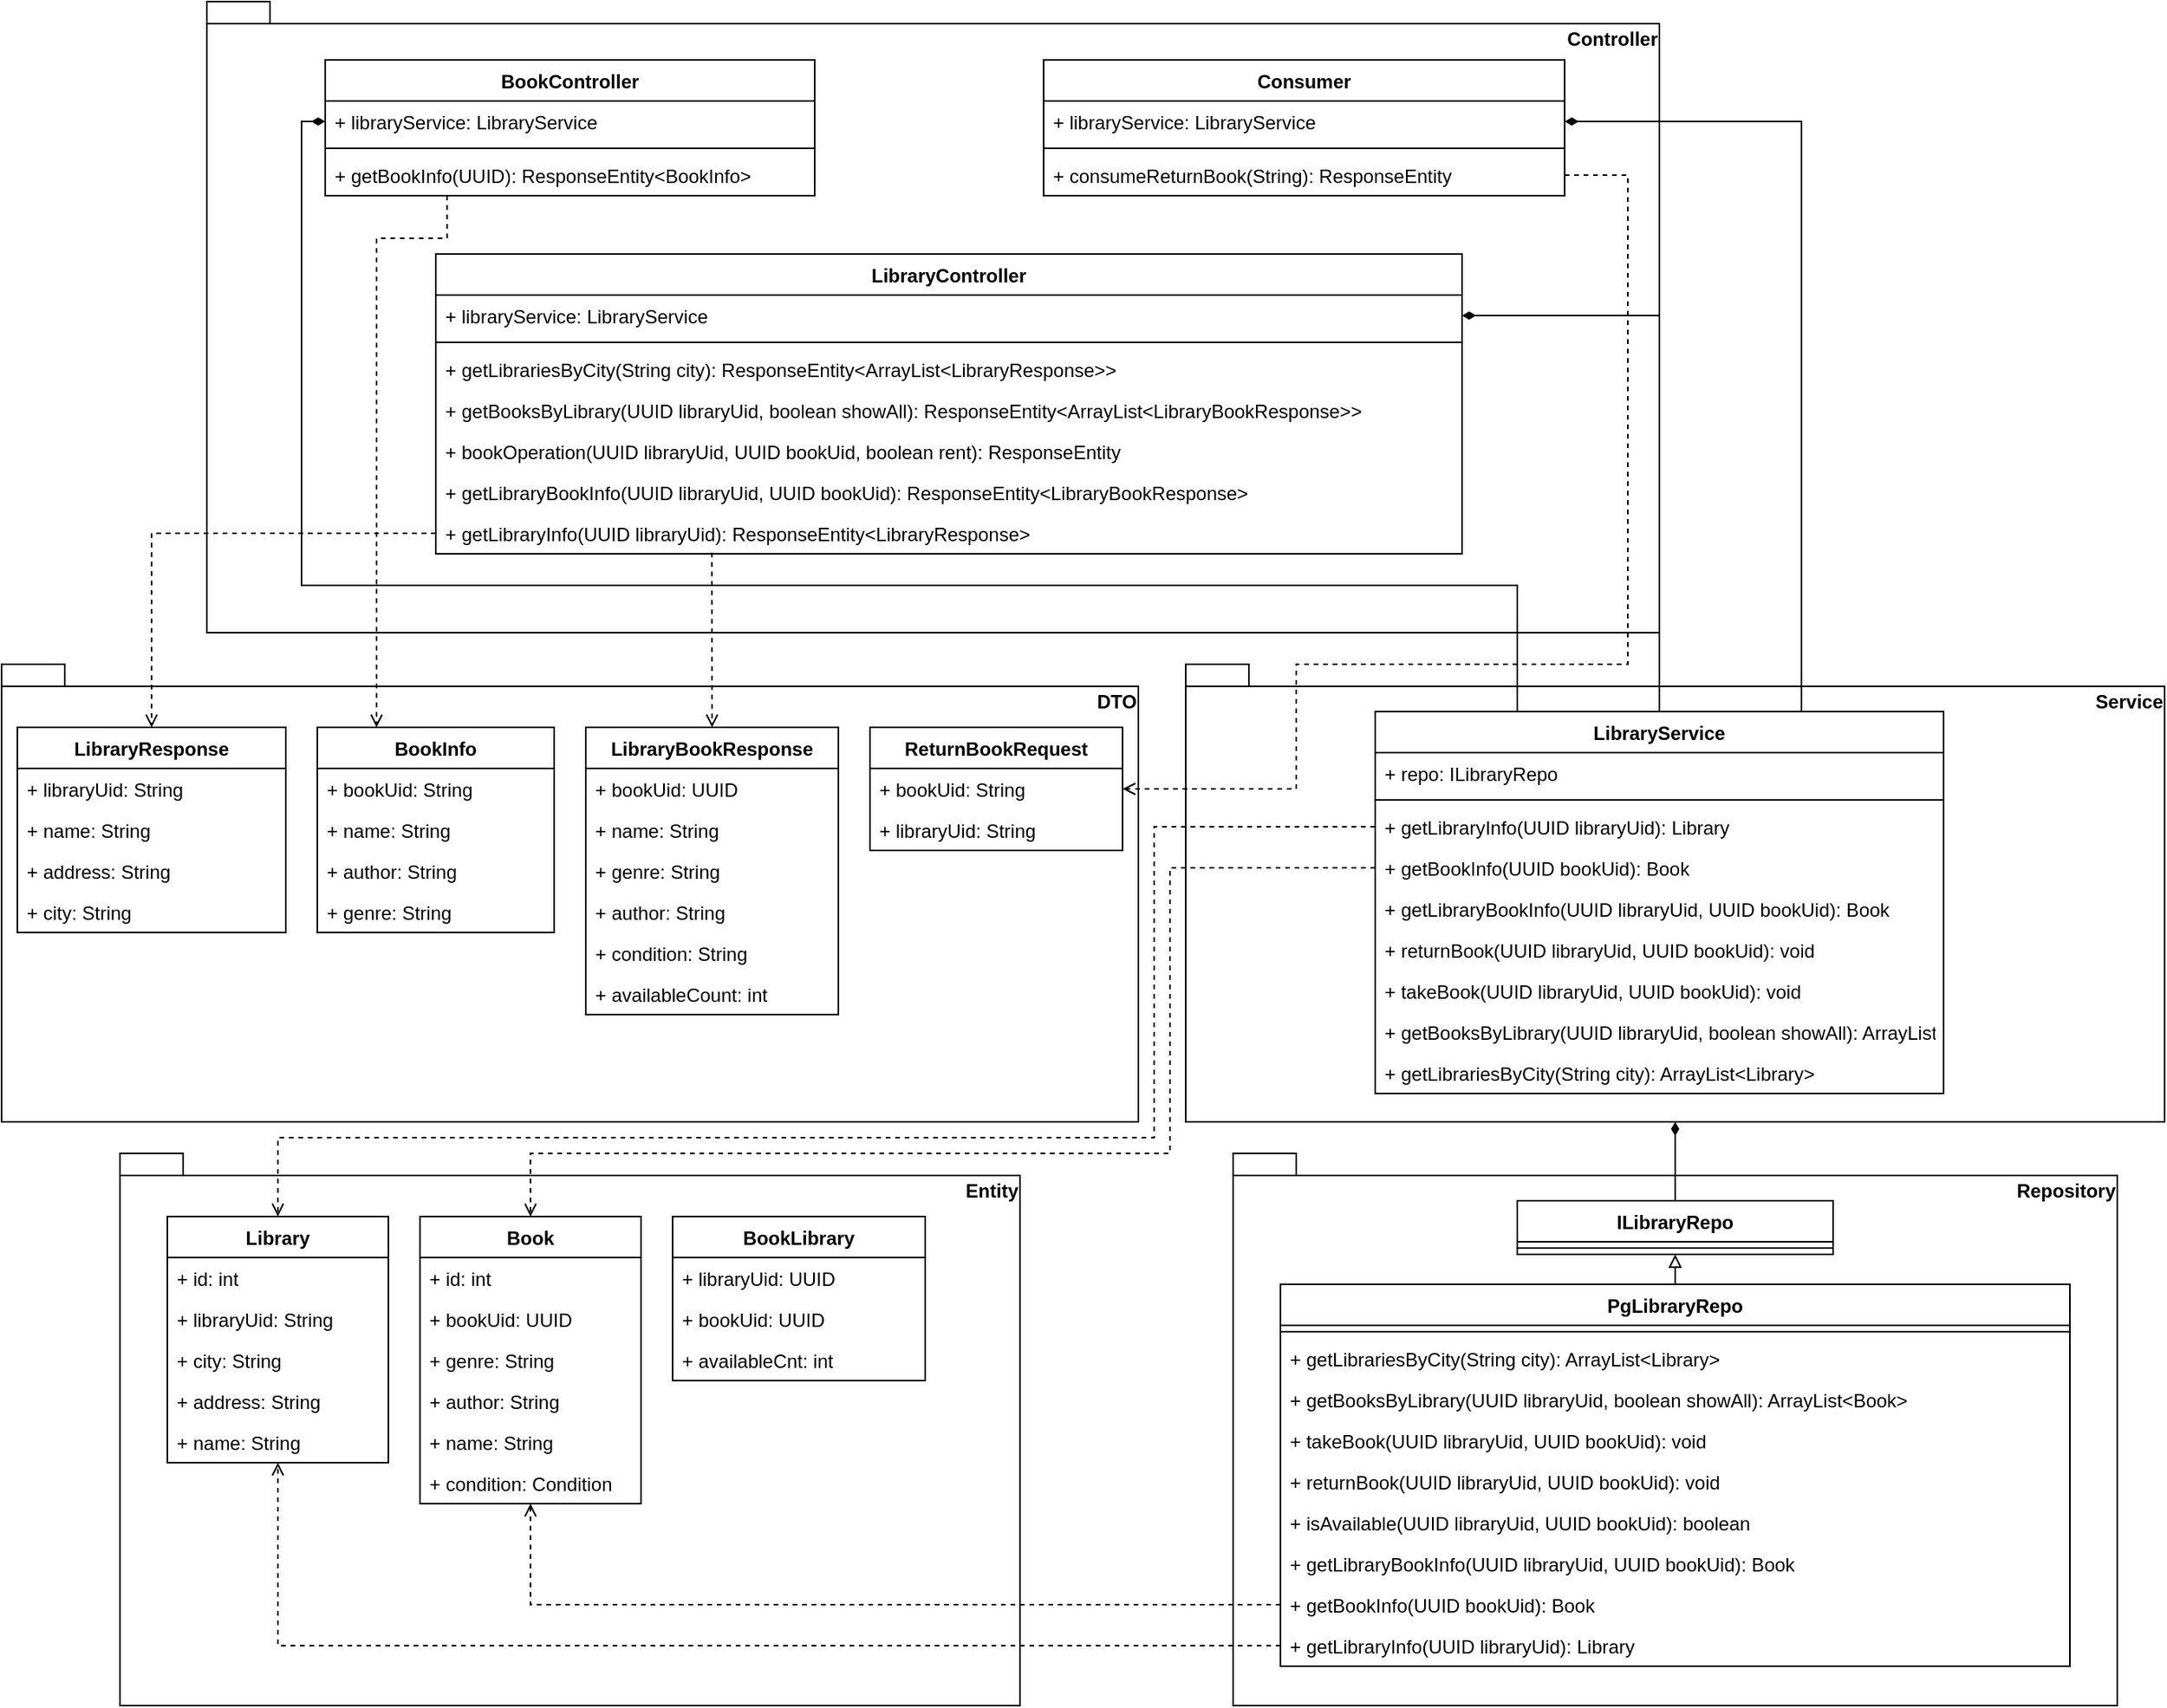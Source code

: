 <mxfile version="24.7.8">
  <diagram name="Page-1" id="_esfsdROzadHs8VWUL0l">
    <mxGraphModel dx="2300" dy="1105" grid="1" gridSize="10" guides="1" tooltips="1" connect="1" arrows="1" fold="1" page="1" pageScale="1" pageWidth="827" pageHeight="1169" math="0" shadow="0">
      <root>
        <mxCell id="0" />
        <mxCell id="1" parent="0" />
        <mxCell id="UPjdt0NdmhsiNQhYucsu-1" value="Entity" style="shape=folder;fontStyle=1;spacingTop=10;tabWidth=40;tabHeight=14;tabPosition=left;html=1;verticalAlign=top;align=right;" parent="1" vertex="1">
          <mxGeometry x="-195" y="890" width="570" height="350" as="geometry" />
        </mxCell>
        <mxCell id="UPjdt0NdmhsiNQhYucsu-2" value="Repository" style="shape=folder;fontStyle=1;spacingTop=10;tabWidth=40;tabHeight=14;tabPosition=left;html=1;verticalAlign=top;align=right;" parent="1" vertex="1">
          <mxGeometry x="510" y="890" width="560" height="350" as="geometry" />
        </mxCell>
        <mxCell id="UPjdt0NdmhsiNQhYucsu-3" value="DTO" style="shape=folder;fontStyle=1;spacingTop=10;tabWidth=40;tabHeight=14;tabPosition=left;html=1;verticalAlign=top;align=right;" parent="1" vertex="1">
          <mxGeometry x="-270" y="580" width="720" height="290" as="geometry" />
        </mxCell>
        <mxCell id="UPjdt0NdmhsiNQhYucsu-4" value="Service" style="shape=folder;fontStyle=1;spacingTop=10;tabWidth=40;tabHeight=14;tabPosition=left;html=1;verticalAlign=top;align=right;" parent="1" vertex="1">
          <mxGeometry x="480" y="580" width="620" height="290" as="geometry" />
        </mxCell>
        <mxCell id="UPjdt0NdmhsiNQhYucsu-5" value="Controller" style="shape=folder;fontStyle=1;spacingTop=10;tabWidth=40;tabHeight=14;tabPosition=left;html=1;verticalAlign=top;align=right;" parent="1" vertex="1">
          <mxGeometry x="-140" y="160" width="920" height="400" as="geometry" />
        </mxCell>
        <mxCell id="UPjdt0NdmhsiNQhYucsu-6" value="Library" style="swimlane;fontStyle=1;childLayout=stackLayout;horizontal=1;startSize=26;fillColor=none;horizontalStack=0;resizeParent=1;resizeParentMax=0;resizeLast=0;collapsible=1;marginBottom=0;" parent="1" vertex="1">
          <mxGeometry x="-165" y="930" width="140" height="156" as="geometry" />
        </mxCell>
        <mxCell id="UPjdt0NdmhsiNQhYucsu-7" value="+ id: int" style="text;strokeColor=none;fillColor=none;align=left;verticalAlign=top;spacingLeft=4;spacingRight=4;overflow=hidden;rotatable=0;points=[[0,0.5],[1,0.5]];portConstraint=eastwest;" parent="UPjdt0NdmhsiNQhYucsu-6" vertex="1">
          <mxGeometry y="26" width="140" height="26" as="geometry" />
        </mxCell>
        <mxCell id="UPjdt0NdmhsiNQhYucsu-146" value="+ libraryUid: String" style="text;strokeColor=none;fillColor=none;align=left;verticalAlign=top;spacingLeft=4;spacingRight=4;overflow=hidden;rotatable=0;points=[[0,0.5],[1,0.5]];portConstraint=eastwest;" parent="UPjdt0NdmhsiNQhYucsu-6" vertex="1">
          <mxGeometry y="52" width="140" height="26" as="geometry" />
        </mxCell>
        <mxCell id="UPjdt0NdmhsiNQhYucsu-149" value="+ city: String" style="text;strokeColor=none;fillColor=none;align=left;verticalAlign=top;spacingLeft=4;spacingRight=4;overflow=hidden;rotatable=0;points=[[0,0.5],[1,0.5]];portConstraint=eastwest;" parent="UPjdt0NdmhsiNQhYucsu-6" vertex="1">
          <mxGeometry y="78" width="140" height="26" as="geometry" />
        </mxCell>
        <mxCell id="UPjdt0NdmhsiNQhYucsu-148" value="+ address: String" style="text;strokeColor=none;fillColor=none;align=left;verticalAlign=top;spacingLeft=4;spacingRight=4;overflow=hidden;rotatable=0;points=[[0,0.5],[1,0.5]];portConstraint=eastwest;" parent="UPjdt0NdmhsiNQhYucsu-6" vertex="1">
          <mxGeometry y="104" width="140" height="26" as="geometry" />
        </mxCell>
        <mxCell id="UPjdt0NdmhsiNQhYucsu-147" value="+ name: String" style="text;strokeColor=none;fillColor=none;align=left;verticalAlign=top;spacingLeft=4;spacingRight=4;overflow=hidden;rotatable=0;points=[[0,0.5],[1,0.5]];portConstraint=eastwest;" parent="UPjdt0NdmhsiNQhYucsu-6" vertex="1">
          <mxGeometry y="130" width="140" height="26" as="geometry" />
        </mxCell>
        <mxCell id="UPjdt0NdmhsiNQhYucsu-18" value="Book" style="swimlane;fontStyle=1;childLayout=stackLayout;horizontal=1;startSize=26;fillColor=none;horizontalStack=0;resizeParent=1;resizeParentMax=0;resizeLast=0;collapsible=1;marginBottom=0;" parent="1" vertex="1">
          <mxGeometry x="-5" y="930" width="140" height="182" as="geometry" />
        </mxCell>
        <mxCell id="UPjdt0NdmhsiNQhYucsu-19" value="+ id: int" style="text;strokeColor=none;fillColor=none;align=left;verticalAlign=top;spacingLeft=4;spacingRight=4;overflow=hidden;rotatable=0;points=[[0,0.5],[1,0.5]];portConstraint=eastwest;" parent="UPjdt0NdmhsiNQhYucsu-18" vertex="1">
          <mxGeometry y="26" width="140" height="26" as="geometry" />
        </mxCell>
        <mxCell id="UPjdt0NdmhsiNQhYucsu-150" value="+ bookUid: UUID" style="text;strokeColor=none;fillColor=none;align=left;verticalAlign=top;spacingLeft=4;spacingRight=4;overflow=hidden;rotatable=0;points=[[0,0.5],[1,0.5]];portConstraint=eastwest;" parent="UPjdt0NdmhsiNQhYucsu-18" vertex="1">
          <mxGeometry y="52" width="140" height="26" as="geometry" />
        </mxCell>
        <mxCell id="UPjdt0NdmhsiNQhYucsu-153" value="+ genre: String" style="text;strokeColor=none;fillColor=none;align=left;verticalAlign=top;spacingLeft=4;spacingRight=4;overflow=hidden;rotatable=0;points=[[0,0.5],[1,0.5]];portConstraint=eastwest;" parent="UPjdt0NdmhsiNQhYucsu-18" vertex="1">
          <mxGeometry y="78" width="140" height="26" as="geometry" />
        </mxCell>
        <mxCell id="UPjdt0NdmhsiNQhYucsu-152" value="+ author: String" style="text;strokeColor=none;fillColor=none;align=left;verticalAlign=top;spacingLeft=4;spacingRight=4;overflow=hidden;rotatable=0;points=[[0,0.5],[1,0.5]];portConstraint=eastwest;" parent="UPjdt0NdmhsiNQhYucsu-18" vertex="1">
          <mxGeometry y="104" width="140" height="26" as="geometry" />
        </mxCell>
        <mxCell id="UPjdt0NdmhsiNQhYucsu-151" value="+ name: String" style="text;strokeColor=none;fillColor=none;align=left;verticalAlign=top;spacingLeft=4;spacingRight=4;overflow=hidden;rotatable=0;points=[[0,0.5],[1,0.5]];portConstraint=eastwest;" parent="UPjdt0NdmhsiNQhYucsu-18" vertex="1">
          <mxGeometry y="130" width="140" height="26" as="geometry" />
        </mxCell>
        <mxCell id="UPjdt0NdmhsiNQhYucsu-21" value="+ condition: Condition" style="text;strokeColor=none;fillColor=none;align=left;verticalAlign=top;spacingLeft=4;spacingRight=4;overflow=hidden;rotatable=0;points=[[0,0.5],[1,0.5]];portConstraint=eastwest;" parent="UPjdt0NdmhsiNQhYucsu-18" vertex="1">
          <mxGeometry y="156" width="140" height="26" as="geometry" />
        </mxCell>
        <mxCell id="UPjdt0NdmhsiNQhYucsu-25" value="BookLibrary" style="swimlane;fontStyle=1;childLayout=stackLayout;horizontal=1;startSize=26;fillColor=none;horizontalStack=0;resizeParent=1;resizeParentMax=0;resizeLast=0;collapsible=1;marginBottom=0;" parent="1" vertex="1">
          <mxGeometry x="155" y="930" width="160" height="104" as="geometry" />
        </mxCell>
        <mxCell id="UPjdt0NdmhsiNQhYucsu-26" value="+ libraryUid: UUID" style="text;strokeColor=none;fillColor=none;align=left;verticalAlign=top;spacingLeft=4;spacingRight=4;overflow=hidden;rotatable=0;points=[[0,0.5],[1,0.5]];portConstraint=eastwest;" parent="UPjdt0NdmhsiNQhYucsu-25" vertex="1">
          <mxGeometry y="26" width="160" height="26" as="geometry" />
        </mxCell>
        <mxCell id="UPjdt0NdmhsiNQhYucsu-154" value="+ bookUid: UUID" style="text;strokeColor=none;fillColor=none;align=left;verticalAlign=top;spacingLeft=4;spacingRight=4;overflow=hidden;rotatable=0;points=[[0,0.5],[1,0.5]];portConstraint=eastwest;" parent="UPjdt0NdmhsiNQhYucsu-25" vertex="1">
          <mxGeometry y="52" width="160" height="26" as="geometry" />
        </mxCell>
        <mxCell id="UPjdt0NdmhsiNQhYucsu-155" value="+ availableCnt: int" style="text;strokeColor=none;fillColor=none;align=left;verticalAlign=top;spacingLeft=4;spacingRight=4;overflow=hidden;rotatable=0;points=[[0,0.5],[1,0.5]];portConstraint=eastwest;" parent="UPjdt0NdmhsiNQhYucsu-25" vertex="1">
          <mxGeometry y="78" width="160" height="26" as="geometry" />
        </mxCell>
        <mxCell id="UPjdt0NdmhsiNQhYucsu-30" value="LibraryResponse" style="swimlane;fontStyle=1;childLayout=stackLayout;horizontal=1;startSize=26;fillColor=none;horizontalStack=0;resizeParent=1;resizeParentMax=0;resizeLast=0;collapsible=1;marginBottom=0;" parent="1" vertex="1">
          <mxGeometry x="-260" y="620" width="170" height="130" as="geometry" />
        </mxCell>
        <mxCell id="UPjdt0NdmhsiNQhYucsu-31" value="+ libraryUid: String" style="text;strokeColor=none;fillColor=none;align=left;verticalAlign=top;spacingLeft=4;spacingRight=4;overflow=hidden;rotatable=0;points=[[0,0.5],[1,0.5]];portConstraint=eastwest;" parent="UPjdt0NdmhsiNQhYucsu-30" vertex="1">
          <mxGeometry y="26" width="170" height="26" as="geometry" />
        </mxCell>
        <mxCell id="UPjdt0NdmhsiNQhYucsu-32" value="+ name: String" style="text;strokeColor=none;fillColor=none;align=left;verticalAlign=top;spacingLeft=4;spacingRight=4;overflow=hidden;rotatable=0;points=[[0,0.5],[1,0.5]];portConstraint=eastwest;" parent="UPjdt0NdmhsiNQhYucsu-30" vertex="1">
          <mxGeometry y="52" width="170" height="26" as="geometry" />
        </mxCell>
        <mxCell id="UPjdt0NdmhsiNQhYucsu-33" value="+ address: String" style="text;strokeColor=none;fillColor=none;align=left;verticalAlign=top;spacingLeft=4;spacingRight=4;overflow=hidden;rotatable=0;points=[[0,0.5],[1,0.5]];portConstraint=eastwest;" parent="UPjdt0NdmhsiNQhYucsu-30" vertex="1">
          <mxGeometry y="78" width="170" height="26" as="geometry" />
        </mxCell>
        <mxCell id="UPjdt0NdmhsiNQhYucsu-34" value="+ city: String" style="text;strokeColor=none;fillColor=none;align=left;verticalAlign=top;spacingLeft=4;spacingRight=4;overflow=hidden;rotatable=0;points=[[0,0.5],[1,0.5]];portConstraint=eastwest;" parent="UPjdt0NdmhsiNQhYucsu-30" vertex="1">
          <mxGeometry y="104" width="170" height="26" as="geometry" />
        </mxCell>
        <mxCell id="UPjdt0NdmhsiNQhYucsu-42" value="BookInfo" style="swimlane;fontStyle=1;childLayout=stackLayout;horizontal=1;startSize=26;fillColor=none;horizontalStack=0;resizeParent=1;resizeParentMax=0;resizeLast=0;collapsible=1;marginBottom=0;" parent="1" vertex="1">
          <mxGeometry x="-70" y="620" width="150" height="130" as="geometry" />
        </mxCell>
        <mxCell id="UPjdt0NdmhsiNQhYucsu-43" value="+ bookUid: String" style="text;strokeColor=none;fillColor=none;align=left;verticalAlign=top;spacingLeft=4;spacingRight=4;overflow=hidden;rotatable=0;points=[[0,0.5],[1,0.5]];portConstraint=eastwest;" parent="UPjdt0NdmhsiNQhYucsu-42" vertex="1">
          <mxGeometry y="26" width="150" height="26" as="geometry" />
        </mxCell>
        <mxCell id="UPjdt0NdmhsiNQhYucsu-44" value="+ name: String" style="text;strokeColor=none;fillColor=none;align=left;verticalAlign=top;spacingLeft=4;spacingRight=4;overflow=hidden;rotatable=0;points=[[0,0.5],[1,0.5]];portConstraint=eastwest;" parent="UPjdt0NdmhsiNQhYucsu-42" vertex="1">
          <mxGeometry y="52" width="150" height="26" as="geometry" />
        </mxCell>
        <mxCell id="UPjdt0NdmhsiNQhYucsu-45" value="+ author: String" style="text;strokeColor=none;fillColor=none;align=left;verticalAlign=top;spacingLeft=4;spacingRight=4;overflow=hidden;rotatable=0;points=[[0,0.5],[1,0.5]];portConstraint=eastwest;" parent="UPjdt0NdmhsiNQhYucsu-42" vertex="1">
          <mxGeometry y="78" width="150" height="26" as="geometry" />
        </mxCell>
        <mxCell id="UPjdt0NdmhsiNQhYucsu-46" value="+ genre: String" style="text;strokeColor=none;fillColor=none;align=left;verticalAlign=top;spacingLeft=4;spacingRight=4;overflow=hidden;rotatable=0;points=[[0,0.5],[1,0.5]];portConstraint=eastwest;" parent="UPjdt0NdmhsiNQhYucsu-42" vertex="1">
          <mxGeometry y="104" width="150" height="26" as="geometry" />
        </mxCell>
        <mxCell id="UPjdt0NdmhsiNQhYucsu-48" value="LibraryBookResponse" style="swimlane;fontStyle=1;childLayout=stackLayout;horizontal=1;startSize=26;fillColor=none;horizontalStack=0;resizeParent=1;resizeParentMax=0;resizeLast=0;collapsible=1;marginBottom=0;" parent="1" vertex="1">
          <mxGeometry x="100" y="620" width="160" height="182" as="geometry" />
        </mxCell>
        <mxCell id="UPjdt0NdmhsiNQhYucsu-49" value="+ bookUid: UUID" style="text;strokeColor=none;fillColor=none;align=left;verticalAlign=top;spacingLeft=4;spacingRight=4;overflow=hidden;rotatable=0;points=[[0,0.5],[1,0.5]];portConstraint=eastwest;" parent="UPjdt0NdmhsiNQhYucsu-48" vertex="1">
          <mxGeometry y="26" width="160" height="26" as="geometry" />
        </mxCell>
        <mxCell id="UPjdt0NdmhsiNQhYucsu-143" value="+ name: String" style="text;strokeColor=none;fillColor=none;align=left;verticalAlign=top;spacingLeft=4;spacingRight=4;overflow=hidden;rotatable=0;points=[[0,0.5],[1,0.5]];portConstraint=eastwest;" parent="UPjdt0NdmhsiNQhYucsu-48" vertex="1">
          <mxGeometry y="52" width="160" height="26" as="geometry" />
        </mxCell>
        <mxCell id="UPjdt0NdmhsiNQhYucsu-145" value="+ genre: String" style="text;strokeColor=none;fillColor=none;align=left;verticalAlign=top;spacingLeft=4;spacingRight=4;overflow=hidden;rotatable=0;points=[[0,0.5],[1,0.5]];portConstraint=eastwest;" parent="UPjdt0NdmhsiNQhYucsu-48" vertex="1">
          <mxGeometry y="78" width="160" height="26" as="geometry" />
        </mxCell>
        <mxCell id="UPjdt0NdmhsiNQhYucsu-144" value="+ author: String" style="text;strokeColor=none;fillColor=none;align=left;verticalAlign=top;spacingLeft=4;spacingRight=4;overflow=hidden;rotatable=0;points=[[0,0.5],[1,0.5]];portConstraint=eastwest;" parent="UPjdt0NdmhsiNQhYucsu-48" vertex="1">
          <mxGeometry y="104" width="160" height="26" as="geometry" />
        </mxCell>
        <mxCell id="UPjdt0NdmhsiNQhYucsu-51" value="+ condition: String" style="text;strokeColor=none;fillColor=none;align=left;verticalAlign=top;spacingLeft=4;spacingRight=4;overflow=hidden;rotatable=0;points=[[0,0.5],[1,0.5]];portConstraint=eastwest;" parent="UPjdt0NdmhsiNQhYucsu-48" vertex="1">
          <mxGeometry y="130" width="160" height="26" as="geometry" />
        </mxCell>
        <mxCell id="UPjdt0NdmhsiNQhYucsu-52" value="+ availableCount: int" style="text;strokeColor=none;fillColor=none;align=left;verticalAlign=top;spacingLeft=4;spacingRight=4;overflow=hidden;rotatable=0;points=[[0,0.5],[1,0.5]];portConstraint=eastwest;" parent="UPjdt0NdmhsiNQhYucsu-48" vertex="1">
          <mxGeometry y="156" width="160" height="26" as="geometry" />
        </mxCell>
        <mxCell id="NUl4fhQ5CBAv__vUnEPg-1" style="edgeStyle=orthogonalEdgeStyle;rounded=0;orthogonalLoop=1;jettySize=auto;html=1;exitX=0.249;exitY=0.998;exitDx=0;exitDy=0;entryX=0.25;entryY=0;entryDx=0;entryDy=0;dashed=1;endArrow=open;endFill=0;exitPerimeter=0;" edge="1" parent="1" source="UPjdt0NdmhsiNQhYucsu-61" target="UPjdt0NdmhsiNQhYucsu-42">
          <mxGeometry relative="1" as="geometry">
            <Array as="points">
              <mxPoint x="12" y="310" />
              <mxPoint x="-33" y="310" />
            </Array>
          </mxGeometry>
        </mxCell>
        <mxCell id="UPjdt0NdmhsiNQhYucsu-58" value="BookController" style="swimlane;fontStyle=1;align=center;verticalAlign=top;childLayout=stackLayout;horizontal=1;startSize=26;horizontalStack=0;resizeParent=1;resizeParentMax=0;resizeLast=0;collapsible=1;marginBottom=0;" parent="1" vertex="1">
          <mxGeometry x="-65" y="197" width="310" height="86" as="geometry" />
        </mxCell>
        <mxCell id="UPjdt0NdmhsiNQhYucsu-133" value="+ libraryService: LibraryService" style="text;strokeColor=none;fillColor=none;align=left;verticalAlign=top;spacingLeft=4;spacingRight=4;overflow=hidden;rotatable=0;points=[[0,0.5],[1,0.5]];portConstraint=eastwest;" parent="UPjdt0NdmhsiNQhYucsu-58" vertex="1">
          <mxGeometry y="26" width="310" height="26" as="geometry" />
        </mxCell>
        <mxCell id="UPjdt0NdmhsiNQhYucsu-60" value="" style="line;strokeWidth=1;fillColor=none;align=left;verticalAlign=middle;spacingTop=-1;spacingLeft=3;spacingRight=3;rotatable=0;labelPosition=right;points=[];portConstraint=eastwest;" parent="UPjdt0NdmhsiNQhYucsu-58" vertex="1">
          <mxGeometry y="52" width="310" height="8" as="geometry" />
        </mxCell>
        <mxCell id="UPjdt0NdmhsiNQhYucsu-61" value="+ getBookInfo(UUID): ResponseEntity&lt;BookInfo&gt;" style="text;strokeColor=none;fillColor=none;align=left;verticalAlign=top;spacingLeft=4;spacingRight=4;overflow=hidden;rotatable=0;points=[[0,0.5],[1,0.5]];portConstraint=eastwest;" parent="UPjdt0NdmhsiNQhYucsu-58" vertex="1">
          <mxGeometry y="60" width="310" height="26" as="geometry" />
        </mxCell>
        <mxCell id="NUl4fhQ5CBAv__vUnEPg-3" style="edgeStyle=orthogonalEdgeStyle;rounded=0;orthogonalLoop=1;jettySize=auto;html=1;exitX=0;exitY=0.5;exitDx=0;exitDy=0;entryX=0.5;entryY=0;entryDx=0;entryDy=0;dashed=1;endArrow=open;endFill=0;" edge="1" parent="1" source="UPjdt0NdmhsiNQhYucsu-135" target="UPjdt0NdmhsiNQhYucsu-30">
          <mxGeometry relative="1" as="geometry" />
        </mxCell>
        <mxCell id="UPjdt0NdmhsiNQhYucsu-63" value="LibraryController" style="swimlane;fontStyle=1;align=center;verticalAlign=top;childLayout=stackLayout;horizontal=1;startSize=26;horizontalStack=0;resizeParent=1;resizeParentMax=0;resizeLast=0;collapsible=1;marginBottom=0;" parent="1" vertex="1">
          <mxGeometry x="5" y="320" width="650" height="190" as="geometry" />
        </mxCell>
        <mxCell id="UPjdt0NdmhsiNQhYucsu-134" value="+ libraryService: LibraryService" style="text;strokeColor=none;fillColor=none;align=left;verticalAlign=top;spacingLeft=4;spacingRight=4;overflow=hidden;rotatable=0;points=[[0,0.5],[1,0.5]];portConstraint=eastwest;" parent="UPjdt0NdmhsiNQhYucsu-63" vertex="1">
          <mxGeometry y="26" width="650" height="26" as="geometry" />
        </mxCell>
        <mxCell id="UPjdt0NdmhsiNQhYucsu-65" value="" style="line;strokeWidth=1;fillColor=none;align=left;verticalAlign=middle;spacingTop=-1;spacingLeft=3;spacingRight=3;rotatable=0;labelPosition=right;points=[];portConstraint=eastwest;" parent="UPjdt0NdmhsiNQhYucsu-63" vertex="1">
          <mxGeometry y="52" width="650" height="8" as="geometry" />
        </mxCell>
        <mxCell id="UPjdt0NdmhsiNQhYucsu-140" value="+ getLibrariesByCity(String city): ResponseEntity&lt;ArrayList&lt;LibraryResponse&gt;&gt;" style="text;strokeColor=none;fillColor=none;align=left;verticalAlign=top;spacingLeft=4;spacingRight=4;overflow=hidden;rotatable=0;points=[[0,0.5],[1,0.5]];portConstraint=eastwest;" parent="UPjdt0NdmhsiNQhYucsu-63" vertex="1">
          <mxGeometry y="60" width="650" height="26" as="geometry" />
        </mxCell>
        <mxCell id="UPjdt0NdmhsiNQhYucsu-139" value="+ getBooksByLibrary(UUID libraryUid, boolean showAll): ResponseEntity&lt;ArrayList&lt;LibraryBookResponse&gt;&gt;" style="text;strokeColor=none;fillColor=none;align=left;verticalAlign=top;spacingLeft=4;spacingRight=4;overflow=hidden;rotatable=0;points=[[0,0.5],[1,0.5]];portConstraint=eastwest;" parent="UPjdt0NdmhsiNQhYucsu-63" vertex="1">
          <mxGeometry y="86" width="650" height="26" as="geometry" />
        </mxCell>
        <mxCell id="UPjdt0NdmhsiNQhYucsu-138" value="+ bookOperation(UUID libraryUid, UUID bookUid, boolean rent): ResponseEntity" style="text;strokeColor=none;fillColor=none;align=left;verticalAlign=top;spacingLeft=4;spacingRight=4;overflow=hidden;rotatable=0;points=[[0,0.5],[1,0.5]];portConstraint=eastwest;" parent="UPjdt0NdmhsiNQhYucsu-63" vertex="1">
          <mxGeometry y="112" width="650" height="26" as="geometry" />
        </mxCell>
        <mxCell id="UPjdt0NdmhsiNQhYucsu-136" value="+ getLibraryBookInfo(UUID libraryUid, UUID bookUid): ResponseEntity&lt;LibraryBookResponse&gt;" style="text;strokeColor=none;fillColor=none;align=left;verticalAlign=top;spacingLeft=4;spacingRight=4;overflow=hidden;rotatable=0;points=[[0,0.5],[1,0.5]];portConstraint=eastwest;" parent="UPjdt0NdmhsiNQhYucsu-63" vertex="1">
          <mxGeometry y="138" width="650" height="26" as="geometry" />
        </mxCell>
        <mxCell id="UPjdt0NdmhsiNQhYucsu-135" value="+ getLibraryInfo(UUID libraryUid): ResponseEntity&lt;LibraryResponse&gt;" style="text;strokeColor=none;fillColor=none;align=left;verticalAlign=top;spacingLeft=4;spacingRight=4;overflow=hidden;rotatable=0;points=[[0,0.5],[1,0.5]];portConstraint=eastwest;" parent="UPjdt0NdmhsiNQhYucsu-63" vertex="1">
          <mxGeometry y="164" width="650" height="26" as="geometry" />
        </mxCell>
        <mxCell id="UPjdt0NdmhsiNQhYucsu-71" value="ReturnBookRequest" style="swimlane;fontStyle=1;childLayout=stackLayout;horizontal=1;startSize=26;fillColor=none;horizontalStack=0;resizeParent=1;resizeParentMax=0;resizeLast=0;collapsible=1;marginBottom=0;" parent="1" vertex="1">
          <mxGeometry x="280" y="620" width="160" height="78" as="geometry" />
        </mxCell>
        <mxCell id="UPjdt0NdmhsiNQhYucsu-72" value="+ bookUid: String" style="text;strokeColor=none;fillColor=none;align=left;verticalAlign=top;spacingLeft=4;spacingRight=4;overflow=hidden;rotatable=0;points=[[0,0.5],[1,0.5]];portConstraint=eastwest;" parent="UPjdt0NdmhsiNQhYucsu-71" vertex="1">
          <mxGeometry y="26" width="160" height="26" as="geometry" />
        </mxCell>
        <mxCell id="UPjdt0NdmhsiNQhYucsu-73" value="+ libraryUid: String" style="text;strokeColor=none;fillColor=none;align=left;verticalAlign=top;spacingLeft=4;spacingRight=4;overflow=hidden;rotatable=0;points=[[0,0.5],[1,0.5]];portConstraint=eastwest;" parent="UPjdt0NdmhsiNQhYucsu-71" vertex="1">
          <mxGeometry y="52" width="160" height="26" as="geometry" />
        </mxCell>
        <mxCell id="UPjdt0NdmhsiNQhYucsu-81" style="edgeStyle=orthogonalEdgeStyle;rounded=0;orthogonalLoop=1;jettySize=auto;html=1;exitX=0.5;exitY=0;exitDx=0;exitDy=0;entryX=1;entryY=0.5;entryDx=0;entryDy=0;startArrow=none;startFill=0;endArrow=diamondThin;endFill=1;" parent="1" source="UPjdt0NdmhsiNQhYucsu-82" target="UPjdt0NdmhsiNQhYucsu-134" edge="1">
          <mxGeometry relative="1" as="geometry">
            <mxPoint x="460" y="393" as="targetPoint" />
          </mxGeometry>
        </mxCell>
        <mxCell id="UPjdt0NdmhsiNQhYucsu-141" style="edgeStyle=orthogonalEdgeStyle;rounded=0;orthogonalLoop=1;jettySize=auto;html=1;exitX=0.75;exitY=0;exitDx=0;exitDy=0;entryX=1;entryY=0.5;entryDx=0;entryDy=0;endArrow=diamondThin;endFill=1;" parent="1" source="UPjdt0NdmhsiNQhYucsu-82" target="UPjdt0NdmhsiNQhYucsu-125" edge="1">
          <mxGeometry relative="1" as="geometry" />
        </mxCell>
        <mxCell id="UPjdt0NdmhsiNQhYucsu-142" style="edgeStyle=orthogonalEdgeStyle;rounded=0;orthogonalLoop=1;jettySize=auto;html=1;exitX=0.25;exitY=0;exitDx=0;exitDy=0;entryX=0;entryY=0.5;entryDx=0;entryDy=0;endArrow=diamondThin;endFill=1;" parent="1" source="UPjdt0NdmhsiNQhYucsu-82" target="UPjdt0NdmhsiNQhYucsu-133" edge="1">
          <mxGeometry relative="1" as="geometry">
            <Array as="points">
              <mxPoint x="690" y="530" />
              <mxPoint x="-80" y="530" />
              <mxPoint x="-80" y="236" />
            </Array>
          </mxGeometry>
        </mxCell>
        <mxCell id="UPjdt0NdmhsiNQhYucsu-82" value="LibraryService" style="swimlane;fontStyle=1;align=center;verticalAlign=top;childLayout=stackLayout;horizontal=1;startSize=26;horizontalStack=0;resizeParent=1;resizeParentMax=0;resizeLast=0;collapsible=1;marginBottom=0;" parent="1" vertex="1">
          <mxGeometry x="600" y="610" width="360" height="242" as="geometry" />
        </mxCell>
        <mxCell id="UPjdt0NdmhsiNQhYucsu-83" value="+ repo: ILibraryRepo" style="text;strokeColor=none;fillColor=none;align=left;verticalAlign=top;spacingLeft=4;spacingRight=4;overflow=hidden;rotatable=0;points=[[0,0.5],[1,0.5]];portConstraint=eastwest;" parent="UPjdt0NdmhsiNQhYucsu-82" vertex="1">
          <mxGeometry y="26" width="360" height="26" as="geometry" />
        </mxCell>
        <mxCell id="UPjdt0NdmhsiNQhYucsu-84" value="" style="line;strokeWidth=1;fillColor=none;align=left;verticalAlign=middle;spacingTop=-1;spacingLeft=3;spacingRight=3;rotatable=0;labelPosition=right;points=[];portConstraint=eastwest;" parent="UPjdt0NdmhsiNQhYucsu-82" vertex="1">
          <mxGeometry y="52" width="360" height="8" as="geometry" />
        </mxCell>
        <mxCell id="UPjdt0NdmhsiNQhYucsu-123" value="+ getLibraryInfo(UUID libraryUid): Library" style="text;strokeColor=none;fillColor=none;align=left;verticalAlign=top;spacingLeft=4;spacingRight=4;overflow=hidden;rotatable=0;points=[[0,0.5],[1,0.5]];portConstraint=eastwest;" parent="UPjdt0NdmhsiNQhYucsu-82" vertex="1">
          <mxGeometry y="60" width="360" height="26" as="geometry" />
        </mxCell>
        <mxCell id="UPjdt0NdmhsiNQhYucsu-122" value="+ getBookInfo(UUID bookUid): Book" style="text;strokeColor=none;fillColor=none;align=left;verticalAlign=top;spacingLeft=4;spacingRight=4;overflow=hidden;rotatable=0;points=[[0,0.5],[1,0.5]];portConstraint=eastwest;" parent="UPjdt0NdmhsiNQhYucsu-82" vertex="1">
          <mxGeometry y="86" width="360" height="26" as="geometry" />
        </mxCell>
        <mxCell id="UPjdt0NdmhsiNQhYucsu-121" value="+ getLibraryBookInfo(UUID libraryUid, UUID bookUid): Book" style="text;strokeColor=none;fillColor=none;align=left;verticalAlign=top;spacingLeft=4;spacingRight=4;overflow=hidden;rotatable=0;points=[[0,0.5],[1,0.5]];portConstraint=eastwest;" parent="UPjdt0NdmhsiNQhYucsu-82" vertex="1">
          <mxGeometry y="112" width="360" height="26" as="geometry" />
        </mxCell>
        <mxCell id="UPjdt0NdmhsiNQhYucsu-119" value="+ returnBook(UUID libraryUid, UUID bookUid): void" style="text;strokeColor=none;fillColor=none;align=left;verticalAlign=top;spacingLeft=4;spacingRight=4;overflow=hidden;rotatable=0;points=[[0,0.5],[1,0.5]];portConstraint=eastwest;" parent="UPjdt0NdmhsiNQhYucsu-82" vertex="1">
          <mxGeometry y="138" width="360" height="26" as="geometry" />
        </mxCell>
        <mxCell id="UPjdt0NdmhsiNQhYucsu-118" value="+ takeBook(UUID libraryUid, UUID bookUid): void" style="text;strokeColor=none;fillColor=none;align=left;verticalAlign=top;spacingLeft=4;spacingRight=4;overflow=hidden;rotatable=0;points=[[0,0.5],[1,0.5]];portConstraint=eastwest;" parent="UPjdt0NdmhsiNQhYucsu-82" vertex="1">
          <mxGeometry y="164" width="360" height="26" as="geometry" />
        </mxCell>
        <mxCell id="UPjdt0NdmhsiNQhYucsu-117" value="+ getBooksByLibrary(UUID libraryUid, boolean showAll): ArrayList&lt;Book&gt;" style="text;strokeColor=none;fillColor=none;align=left;verticalAlign=top;spacingLeft=4;spacingRight=4;overflow=hidden;rotatable=0;points=[[0,0.5],[1,0.5]];portConstraint=eastwest;" parent="UPjdt0NdmhsiNQhYucsu-82" vertex="1">
          <mxGeometry y="190" width="360" height="26" as="geometry" />
        </mxCell>
        <mxCell id="UPjdt0NdmhsiNQhYucsu-116" value="+ getLibrariesByCity(String city): ArrayList&lt;Library&gt;" style="text;strokeColor=none;fillColor=none;align=left;verticalAlign=top;spacingLeft=4;spacingRight=4;overflow=hidden;rotatable=0;points=[[0,0.5],[1,0.5]];portConstraint=eastwest;" parent="UPjdt0NdmhsiNQhYucsu-82" vertex="1">
          <mxGeometry y="216" width="360" height="26" as="geometry" />
        </mxCell>
        <mxCell id="UPjdt0NdmhsiNQhYucsu-90" style="edgeStyle=orthogonalEdgeStyle;rounded=0;orthogonalLoop=1;jettySize=auto;html=1;exitX=0.5;exitY=0;exitDx=0;exitDy=0;entryX=0.5;entryY=1;entryDx=0;entryDy=0;entryPerimeter=0;startArrow=none;startFill=0;endArrow=diamondThin;endFill=1;" parent="1" source="UPjdt0NdmhsiNQhYucsu-91" target="UPjdt0NdmhsiNQhYucsu-4" edge="1">
          <mxGeometry relative="1" as="geometry">
            <mxPoint x="889.28" y="912.546" as="targetPoint" />
          </mxGeometry>
        </mxCell>
        <mxCell id="UPjdt0NdmhsiNQhYucsu-91" value="ILibraryRepo" style="swimlane;fontStyle=1;align=center;verticalAlign=top;childLayout=stackLayout;horizontal=1;startSize=26;horizontalStack=0;resizeParent=1;resizeParentMax=0;resizeLast=0;collapsible=1;marginBottom=0;" parent="1" vertex="1">
          <mxGeometry x="690" y="920" width="200" height="34" as="geometry" />
        </mxCell>
        <mxCell id="UPjdt0NdmhsiNQhYucsu-92" value="" style="line;strokeWidth=1;fillColor=none;align=left;verticalAlign=middle;spacingTop=-1;spacingLeft=3;spacingRight=3;rotatable=0;labelPosition=right;points=[];portConstraint=eastwest;" parent="UPjdt0NdmhsiNQhYucsu-91" vertex="1">
          <mxGeometry y="26" width="200" height="8" as="geometry" />
        </mxCell>
        <mxCell id="UPjdt0NdmhsiNQhYucsu-96" value="PgLibraryRepo" style="swimlane;fontStyle=1;align=center;verticalAlign=top;childLayout=stackLayout;horizontal=1;startSize=26;horizontalStack=0;resizeParent=1;resizeParentMax=0;resizeLast=0;collapsible=1;marginBottom=0;" parent="1" vertex="1">
          <mxGeometry x="540" y="973" width="500" height="242" as="geometry" />
        </mxCell>
        <mxCell id="UPjdt0NdmhsiNQhYucsu-97" value="" style="line;strokeWidth=1;fillColor=none;align=left;verticalAlign=middle;spacingTop=-1;spacingLeft=3;spacingRight=3;rotatable=0;labelPosition=right;points=[];portConstraint=eastwest;" parent="UPjdt0NdmhsiNQhYucsu-96" vertex="1">
          <mxGeometry y="26" width="500" height="8" as="geometry" />
        </mxCell>
        <mxCell id="UPjdt0NdmhsiNQhYucsu-98" value="+ getLibrariesByCity(String city): ArrayList&lt;Library&gt;" style="text;strokeColor=none;fillColor=none;align=left;verticalAlign=top;spacingLeft=4;spacingRight=4;overflow=hidden;rotatable=0;points=[[0,0.5],[1,0.5]];portConstraint=eastwest;" parent="UPjdt0NdmhsiNQhYucsu-96" vertex="1">
          <mxGeometry y="34" width="500" height="26" as="geometry" />
        </mxCell>
        <mxCell id="UPjdt0NdmhsiNQhYucsu-99" value="+ getBooksByLibrary(UUID libraryUid, boolean showAll): ArrayList&lt;Book&gt;" style="text;strokeColor=none;fillColor=none;align=left;verticalAlign=top;spacingLeft=4;spacingRight=4;overflow=hidden;rotatable=0;points=[[0,0.5],[1,0.5]];portConstraint=eastwest;" parent="UPjdt0NdmhsiNQhYucsu-96" vertex="1">
          <mxGeometry y="60" width="500" height="26" as="geometry" />
        </mxCell>
        <mxCell id="UPjdt0NdmhsiNQhYucsu-100" value="+ takeBook(UUID libraryUid, UUID bookUid): void" style="text;strokeColor=none;fillColor=none;align=left;verticalAlign=top;spacingLeft=4;spacingRight=4;overflow=hidden;rotatable=0;points=[[0,0.5],[1,0.5]];portConstraint=eastwest;" parent="UPjdt0NdmhsiNQhYucsu-96" vertex="1">
          <mxGeometry y="86" width="500" height="26" as="geometry" />
        </mxCell>
        <mxCell id="UPjdt0NdmhsiNQhYucsu-101" value="+ returnBook(UUID libraryUid, UUID bookUid): void" style="text;strokeColor=none;fillColor=none;align=left;verticalAlign=top;spacingLeft=4;spacingRight=4;overflow=hidden;rotatable=0;points=[[0,0.5],[1,0.5]];portConstraint=eastwest;" parent="UPjdt0NdmhsiNQhYucsu-96" vertex="1">
          <mxGeometry y="112" width="500" height="26" as="geometry" />
        </mxCell>
        <mxCell id="UPjdt0NdmhsiNQhYucsu-102" value="+ isAvailable(UUID libraryUid, UUID bookUid): boolean" style="text;strokeColor=none;fillColor=none;align=left;verticalAlign=top;spacingLeft=4;spacingRight=4;overflow=hidden;rotatable=0;points=[[0,0.5],[1,0.5]];portConstraint=eastwest;" parent="UPjdt0NdmhsiNQhYucsu-96" vertex="1">
          <mxGeometry y="138" width="500" height="26" as="geometry" />
        </mxCell>
        <mxCell id="UPjdt0NdmhsiNQhYucsu-104" value="+ getLibraryBookInfo(UUID libraryUid, UUID bookUid): Book" style="text;strokeColor=none;fillColor=none;align=left;verticalAlign=top;spacingLeft=4;spacingRight=4;overflow=hidden;rotatable=0;points=[[0,0.5],[1,0.5]];portConstraint=eastwest;" parent="UPjdt0NdmhsiNQhYucsu-96" vertex="1">
          <mxGeometry y="164" width="500" height="26" as="geometry" />
        </mxCell>
        <mxCell id="UPjdt0NdmhsiNQhYucsu-105" value="+ getBookInfo(UUID bookUid): Book" style="text;strokeColor=none;fillColor=none;align=left;verticalAlign=top;spacingLeft=4;spacingRight=4;overflow=hidden;rotatable=0;points=[[0,0.5],[1,0.5]];portConstraint=eastwest;" parent="UPjdt0NdmhsiNQhYucsu-96" vertex="1">
          <mxGeometry y="190" width="500" height="26" as="geometry" />
        </mxCell>
        <mxCell id="UPjdt0NdmhsiNQhYucsu-106" value="+ getLibraryInfo(UUID libraryUid): Library" style="text;strokeColor=none;fillColor=none;align=left;verticalAlign=top;spacingLeft=4;spacingRight=4;overflow=hidden;rotatable=0;points=[[0,0.5],[1,0.5]];portConstraint=eastwest;" parent="UPjdt0NdmhsiNQhYucsu-96" vertex="1">
          <mxGeometry y="216" width="500" height="26" as="geometry" />
        </mxCell>
        <mxCell id="UPjdt0NdmhsiNQhYucsu-103" style="edgeStyle=orthogonalEdgeStyle;rounded=0;orthogonalLoop=1;jettySize=auto;html=1;exitX=0.5;exitY=0;exitDx=0;exitDy=0;entryX=0.5;entryY=1;entryDx=0;entryDy=0;endArrow=block;endFill=0;" parent="1" source="UPjdt0NdmhsiNQhYucsu-96" target="UPjdt0NdmhsiNQhYucsu-91" edge="1">
          <mxGeometry relative="1" as="geometry">
            <mxPoint x="786.0" y="978.128" as="targetPoint" />
          </mxGeometry>
        </mxCell>
        <mxCell id="UPjdt0NdmhsiNQhYucsu-124" value="Consumer" style="swimlane;fontStyle=1;align=center;verticalAlign=top;childLayout=stackLayout;horizontal=1;startSize=26;horizontalStack=0;resizeParent=1;resizeParentMax=0;resizeLast=0;collapsible=1;marginBottom=0;" parent="1" vertex="1">
          <mxGeometry x="390" y="197" width="330" height="86" as="geometry" />
        </mxCell>
        <mxCell id="UPjdt0NdmhsiNQhYucsu-125" value="+ libraryService: LibraryService" style="text;strokeColor=none;fillColor=none;align=left;verticalAlign=top;spacingLeft=4;spacingRight=4;overflow=hidden;rotatable=0;points=[[0,0.5],[1,0.5]];portConstraint=eastwest;" parent="UPjdt0NdmhsiNQhYucsu-124" vertex="1">
          <mxGeometry y="26" width="330" height="26" as="geometry" />
        </mxCell>
        <mxCell id="UPjdt0NdmhsiNQhYucsu-126" value="" style="line;strokeWidth=1;fillColor=none;align=left;verticalAlign=middle;spacingTop=-1;spacingLeft=3;spacingRight=3;rotatable=0;labelPosition=right;points=[];portConstraint=eastwest;" parent="UPjdt0NdmhsiNQhYucsu-124" vertex="1">
          <mxGeometry y="52" width="330" height="8" as="geometry" />
        </mxCell>
        <mxCell id="UPjdt0NdmhsiNQhYucsu-127" value="+ consumeReturnBook(String): ResponseEntity" style="text;strokeColor=none;fillColor=none;align=left;verticalAlign=top;spacingLeft=4;spacingRight=4;overflow=hidden;rotatable=0;points=[[0,0.5],[1,0.5]];portConstraint=eastwest;" parent="UPjdt0NdmhsiNQhYucsu-124" vertex="1">
          <mxGeometry y="60" width="330" height="26" as="geometry" />
        </mxCell>
        <mxCell id="NUl4fhQ5CBAv__vUnEPg-2" style="edgeStyle=orthogonalEdgeStyle;rounded=0;orthogonalLoop=1;jettySize=auto;html=1;exitX=1;exitY=0.5;exitDx=0;exitDy=0;entryX=1;entryY=0.5;entryDx=0;entryDy=0;endArrow=open;endFill=0;dashed=1;" edge="1" parent="1" source="UPjdt0NdmhsiNQhYucsu-127" target="UPjdt0NdmhsiNQhYucsu-72">
          <mxGeometry relative="1" as="geometry">
            <Array as="points">
              <mxPoint x="760" y="270" />
              <mxPoint x="760" y="580" />
              <mxPoint x="550" y="580" />
              <mxPoint x="550" y="659" />
            </Array>
          </mxGeometry>
        </mxCell>
        <mxCell id="NUl4fhQ5CBAv__vUnEPg-4" style="edgeStyle=orthogonalEdgeStyle;rounded=0;orthogonalLoop=1;jettySize=auto;html=1;exitX=0.269;exitY=0.969;exitDx=0;exitDy=0;exitPerimeter=0;entryX=0.5;entryY=0;entryDx=0;entryDy=0;dashed=1;endArrow=open;endFill=0;" edge="1" parent="1" source="UPjdt0NdmhsiNQhYucsu-135" target="UPjdt0NdmhsiNQhYucsu-48">
          <mxGeometry relative="1" as="geometry" />
        </mxCell>
        <mxCell id="NUl4fhQ5CBAv__vUnEPg-5" style="edgeStyle=orthogonalEdgeStyle;rounded=0;orthogonalLoop=1;jettySize=auto;html=1;exitX=0;exitY=0.5;exitDx=0;exitDy=0;dashed=1;endArrow=open;endFill=0;" edge="1" parent="1" source="UPjdt0NdmhsiNQhYucsu-105" target="UPjdt0NdmhsiNQhYucsu-18">
          <mxGeometry relative="1" as="geometry" />
        </mxCell>
        <mxCell id="NUl4fhQ5CBAv__vUnEPg-6" style="edgeStyle=orthogonalEdgeStyle;rounded=0;orthogonalLoop=1;jettySize=auto;html=1;exitX=0;exitY=0.5;exitDx=0;exitDy=0;dashed=1;endArrow=open;endFill=0;" edge="1" parent="1" source="UPjdt0NdmhsiNQhYucsu-106" target="UPjdt0NdmhsiNQhYucsu-6">
          <mxGeometry relative="1" as="geometry" />
        </mxCell>
        <mxCell id="NUl4fhQ5CBAv__vUnEPg-7" style="edgeStyle=orthogonalEdgeStyle;rounded=0;orthogonalLoop=1;jettySize=auto;html=1;exitX=0;exitY=0.5;exitDx=0;exitDy=0;entryX=0.5;entryY=0;entryDx=0;entryDy=0;dashed=1;endArrow=open;endFill=0;" edge="1" parent="1" source="UPjdt0NdmhsiNQhYucsu-123" target="UPjdt0NdmhsiNQhYucsu-6">
          <mxGeometry relative="1" as="geometry">
            <Array as="points">
              <mxPoint x="460" y="683" />
              <mxPoint x="460" y="880" />
              <mxPoint x="-95" y="880" />
            </Array>
          </mxGeometry>
        </mxCell>
        <mxCell id="NUl4fhQ5CBAv__vUnEPg-8" style="edgeStyle=orthogonalEdgeStyle;rounded=0;orthogonalLoop=1;jettySize=auto;html=1;exitX=0;exitY=0.5;exitDx=0;exitDy=0;entryX=0.5;entryY=0;entryDx=0;entryDy=0;dashed=1;endArrow=open;endFill=0;" edge="1" parent="1" source="UPjdt0NdmhsiNQhYucsu-122" target="UPjdt0NdmhsiNQhYucsu-18">
          <mxGeometry relative="1" as="geometry">
            <Array as="points">
              <mxPoint x="470" y="709" />
              <mxPoint x="470" y="890" />
              <mxPoint x="65" y="890" />
            </Array>
          </mxGeometry>
        </mxCell>
      </root>
    </mxGraphModel>
  </diagram>
</mxfile>
